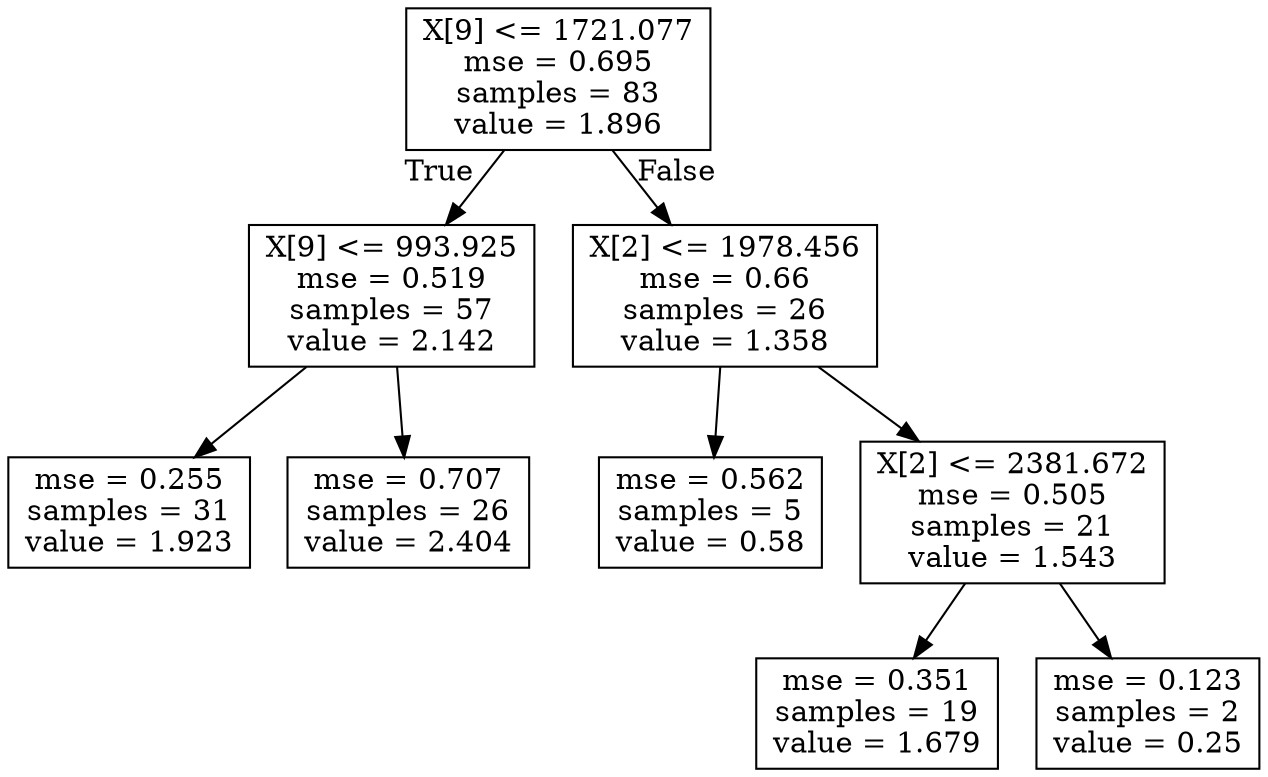 digraph Tree {
node [shape=box] ;
0 [label="X[9] <= 1721.077\nmse = 0.695\nsamples = 83\nvalue = 1.896"] ;
1 [label="X[9] <= 993.925\nmse = 0.519\nsamples = 57\nvalue = 2.142"] ;
0 -> 1 [labeldistance=2.5, labelangle=45, headlabel="True"] ;
7 [label="mse = 0.255\nsamples = 31\nvalue = 1.923"] ;
1 -> 7 ;
8 [label="mse = 0.707\nsamples = 26\nvalue = 2.404"] ;
1 -> 8 ;
2 [label="X[2] <= 1978.456\nmse = 0.66\nsamples = 26\nvalue = 1.358"] ;
0 -> 2 [labeldistance=2.5, labelangle=-45, headlabel="False"] ;
3 [label="mse = 0.562\nsamples = 5\nvalue = 0.58"] ;
2 -> 3 ;
4 [label="X[2] <= 2381.672\nmse = 0.505\nsamples = 21\nvalue = 1.543"] ;
2 -> 4 ;
5 [label="mse = 0.351\nsamples = 19\nvalue = 1.679"] ;
4 -> 5 ;
6 [label="mse = 0.123\nsamples = 2\nvalue = 0.25"] ;
4 -> 6 ;
}